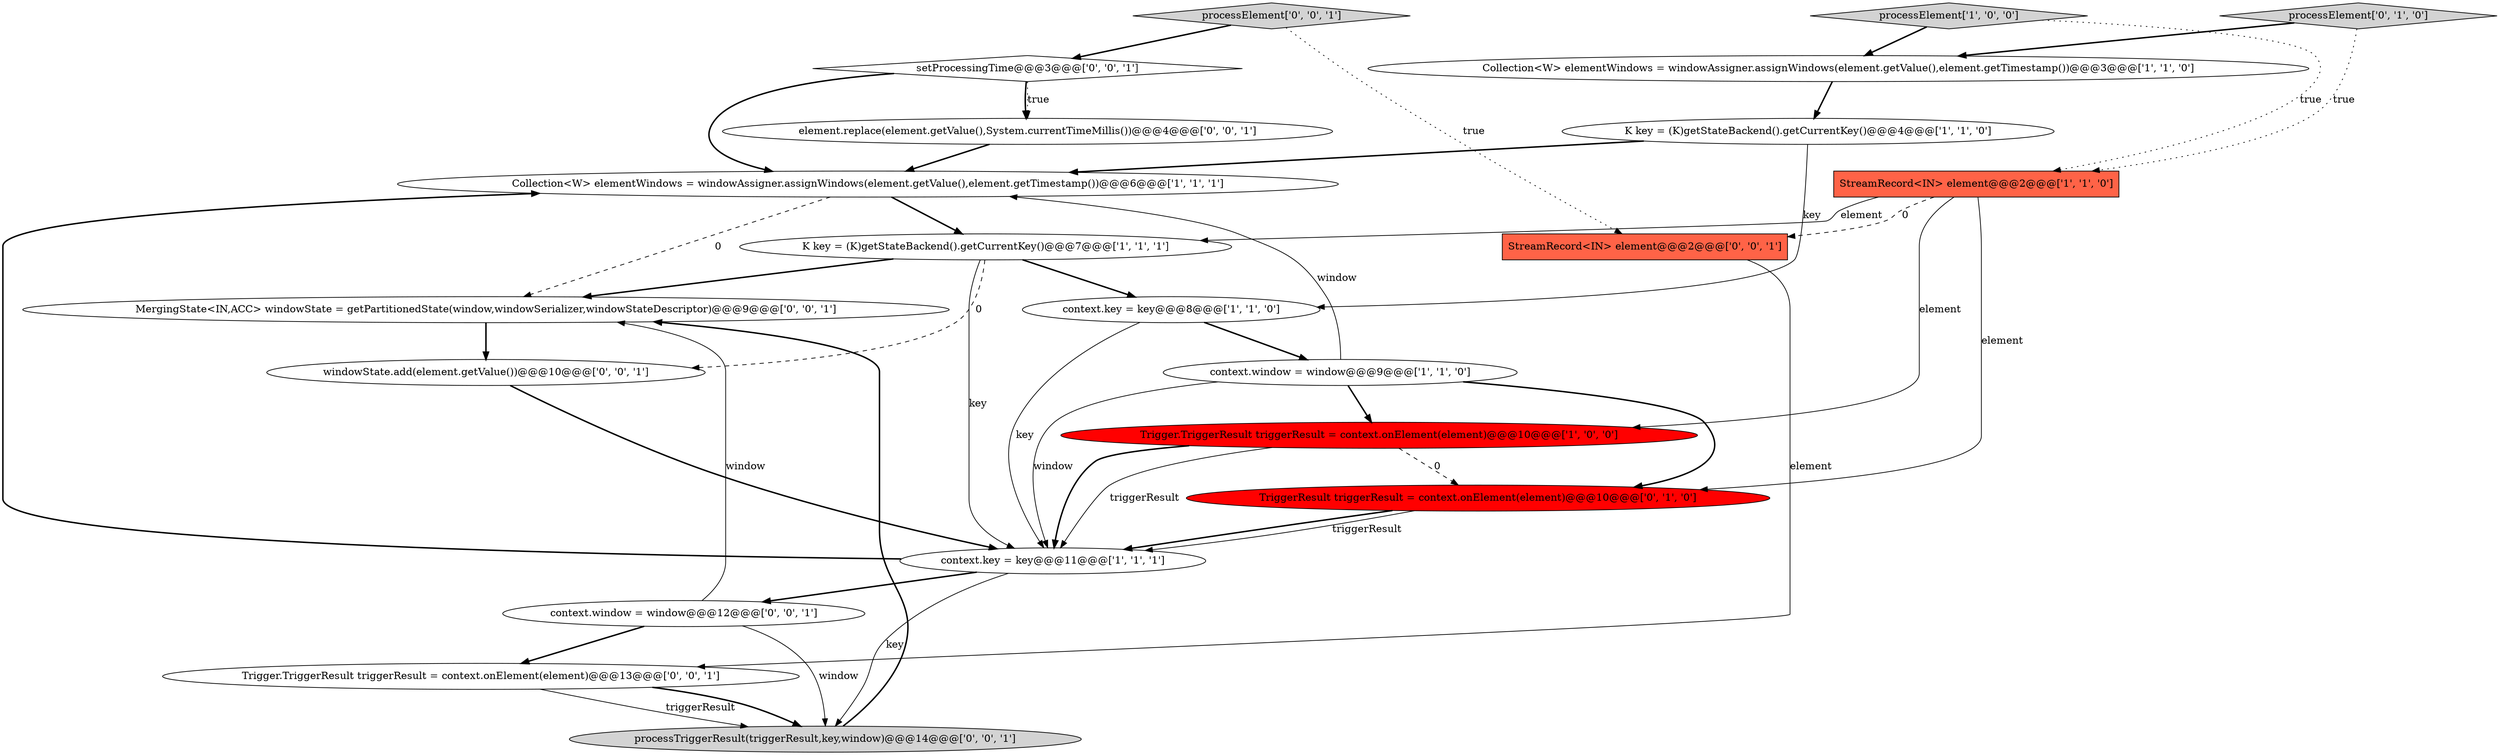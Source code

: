 digraph {
9 [style = filled, label = "Collection<W> elementWindows = windowAssigner.assignWindows(element.getValue(),element.getTimestamp())@@@3@@@['1', '1', '0']", fillcolor = white, shape = ellipse image = "AAA0AAABBB1BBB"];
16 [style = filled, label = "setProcessingTime@@@3@@@['0', '0', '1']", fillcolor = white, shape = diamond image = "AAA0AAABBB3BBB"];
19 [style = filled, label = "processElement['0', '0', '1']", fillcolor = lightgray, shape = diamond image = "AAA0AAABBB3BBB"];
17 [style = filled, label = "Trigger.TriggerResult triggerResult = context.onElement(element)@@@13@@@['0', '0', '1']", fillcolor = white, shape = ellipse image = "AAA0AAABBB3BBB"];
15 [style = filled, label = "MergingState<IN,ACC> windowState = getPartitionedState(window,windowSerializer,windowStateDescriptor)@@@9@@@['0', '0', '1']", fillcolor = white, shape = ellipse image = "AAA0AAABBB3BBB"];
14 [style = filled, label = "context.window = window@@@12@@@['0', '0', '1']", fillcolor = white, shape = ellipse image = "AAA0AAABBB3BBB"];
7 [style = filled, label = "processElement['1', '0', '0']", fillcolor = lightgray, shape = diamond image = "AAA0AAABBB1BBB"];
1 [style = filled, label = "context.key = key@@@11@@@['1', '1', '1']", fillcolor = white, shape = ellipse image = "AAA0AAABBB1BBB"];
20 [style = filled, label = "processTriggerResult(triggerResult,key,window)@@@14@@@['0', '0', '1']", fillcolor = lightgray, shape = ellipse image = "AAA0AAABBB3BBB"];
2 [style = filled, label = "K key = (K)getStateBackend().getCurrentKey()@@@7@@@['1', '1', '1']", fillcolor = white, shape = ellipse image = "AAA0AAABBB1BBB"];
8 [style = filled, label = "Collection<W> elementWindows = windowAssigner.assignWindows(element.getValue(),element.getTimestamp())@@@6@@@['1', '1', '1']", fillcolor = white, shape = ellipse image = "AAA0AAABBB1BBB"];
18 [style = filled, label = "element.replace(element.getValue(),System.currentTimeMillis())@@@4@@@['0', '0', '1']", fillcolor = white, shape = ellipse image = "AAA0AAABBB3BBB"];
13 [style = filled, label = "StreamRecord<IN> element@@@2@@@['0', '0', '1']", fillcolor = tomato, shape = box image = "AAA0AAABBB3BBB"];
0 [style = filled, label = "context.window = window@@@9@@@['1', '1', '0']", fillcolor = white, shape = ellipse image = "AAA0AAABBB1BBB"];
5 [style = filled, label = "K key = (K)getStateBackend().getCurrentKey()@@@4@@@['1', '1', '0']", fillcolor = white, shape = ellipse image = "AAA0AAABBB1BBB"];
3 [style = filled, label = "Trigger.TriggerResult triggerResult = context.onElement(element)@@@10@@@['1', '0', '0']", fillcolor = red, shape = ellipse image = "AAA1AAABBB1BBB"];
12 [style = filled, label = "windowState.add(element.getValue())@@@10@@@['0', '0', '1']", fillcolor = white, shape = ellipse image = "AAA0AAABBB3BBB"];
11 [style = filled, label = "TriggerResult triggerResult = context.onElement(element)@@@10@@@['0', '1', '0']", fillcolor = red, shape = ellipse image = "AAA1AAABBB2BBB"];
4 [style = filled, label = "StreamRecord<IN> element@@@2@@@['1', '1', '0']", fillcolor = tomato, shape = box image = "AAA0AAABBB1BBB"];
10 [style = filled, label = "processElement['0', '1', '0']", fillcolor = lightgray, shape = diamond image = "AAA0AAABBB2BBB"];
6 [style = filled, label = "context.key = key@@@8@@@['1', '1', '0']", fillcolor = white, shape = ellipse image = "AAA0AAABBB1BBB"];
0->3 [style = bold, label=""];
5->8 [style = bold, label=""];
16->18 [style = bold, label=""];
1->8 [style = bold, label=""];
0->8 [style = solid, label="window"];
3->1 [style = bold, label=""];
16->8 [style = bold, label=""];
11->1 [style = bold, label=""];
2->6 [style = bold, label=""];
8->15 [style = dashed, label="0"];
2->1 [style = solid, label="key"];
0->11 [style = bold, label=""];
14->17 [style = bold, label=""];
6->0 [style = bold, label=""];
19->13 [style = dotted, label="true"];
11->1 [style = solid, label="triggerResult"];
0->1 [style = solid, label="window"];
1->20 [style = solid, label="key"];
12->1 [style = bold, label=""];
19->16 [style = bold, label=""];
17->20 [style = solid, label="triggerResult"];
7->9 [style = bold, label=""];
14->20 [style = solid, label="window"];
4->2 [style = solid, label="element"];
2->12 [style = dashed, label="0"];
14->15 [style = solid, label="window"];
8->2 [style = bold, label=""];
13->17 [style = solid, label="element"];
2->15 [style = bold, label=""];
7->4 [style = dotted, label="true"];
9->5 [style = bold, label=""];
6->1 [style = solid, label="key"];
1->14 [style = bold, label=""];
10->9 [style = bold, label=""];
3->1 [style = solid, label="triggerResult"];
18->8 [style = bold, label=""];
15->12 [style = bold, label=""];
10->4 [style = dotted, label="true"];
4->11 [style = solid, label="element"];
4->13 [style = dashed, label="0"];
20->15 [style = bold, label=""];
4->3 [style = solid, label="element"];
3->11 [style = dashed, label="0"];
17->20 [style = bold, label=""];
5->6 [style = solid, label="key"];
16->18 [style = dotted, label="true"];
}
